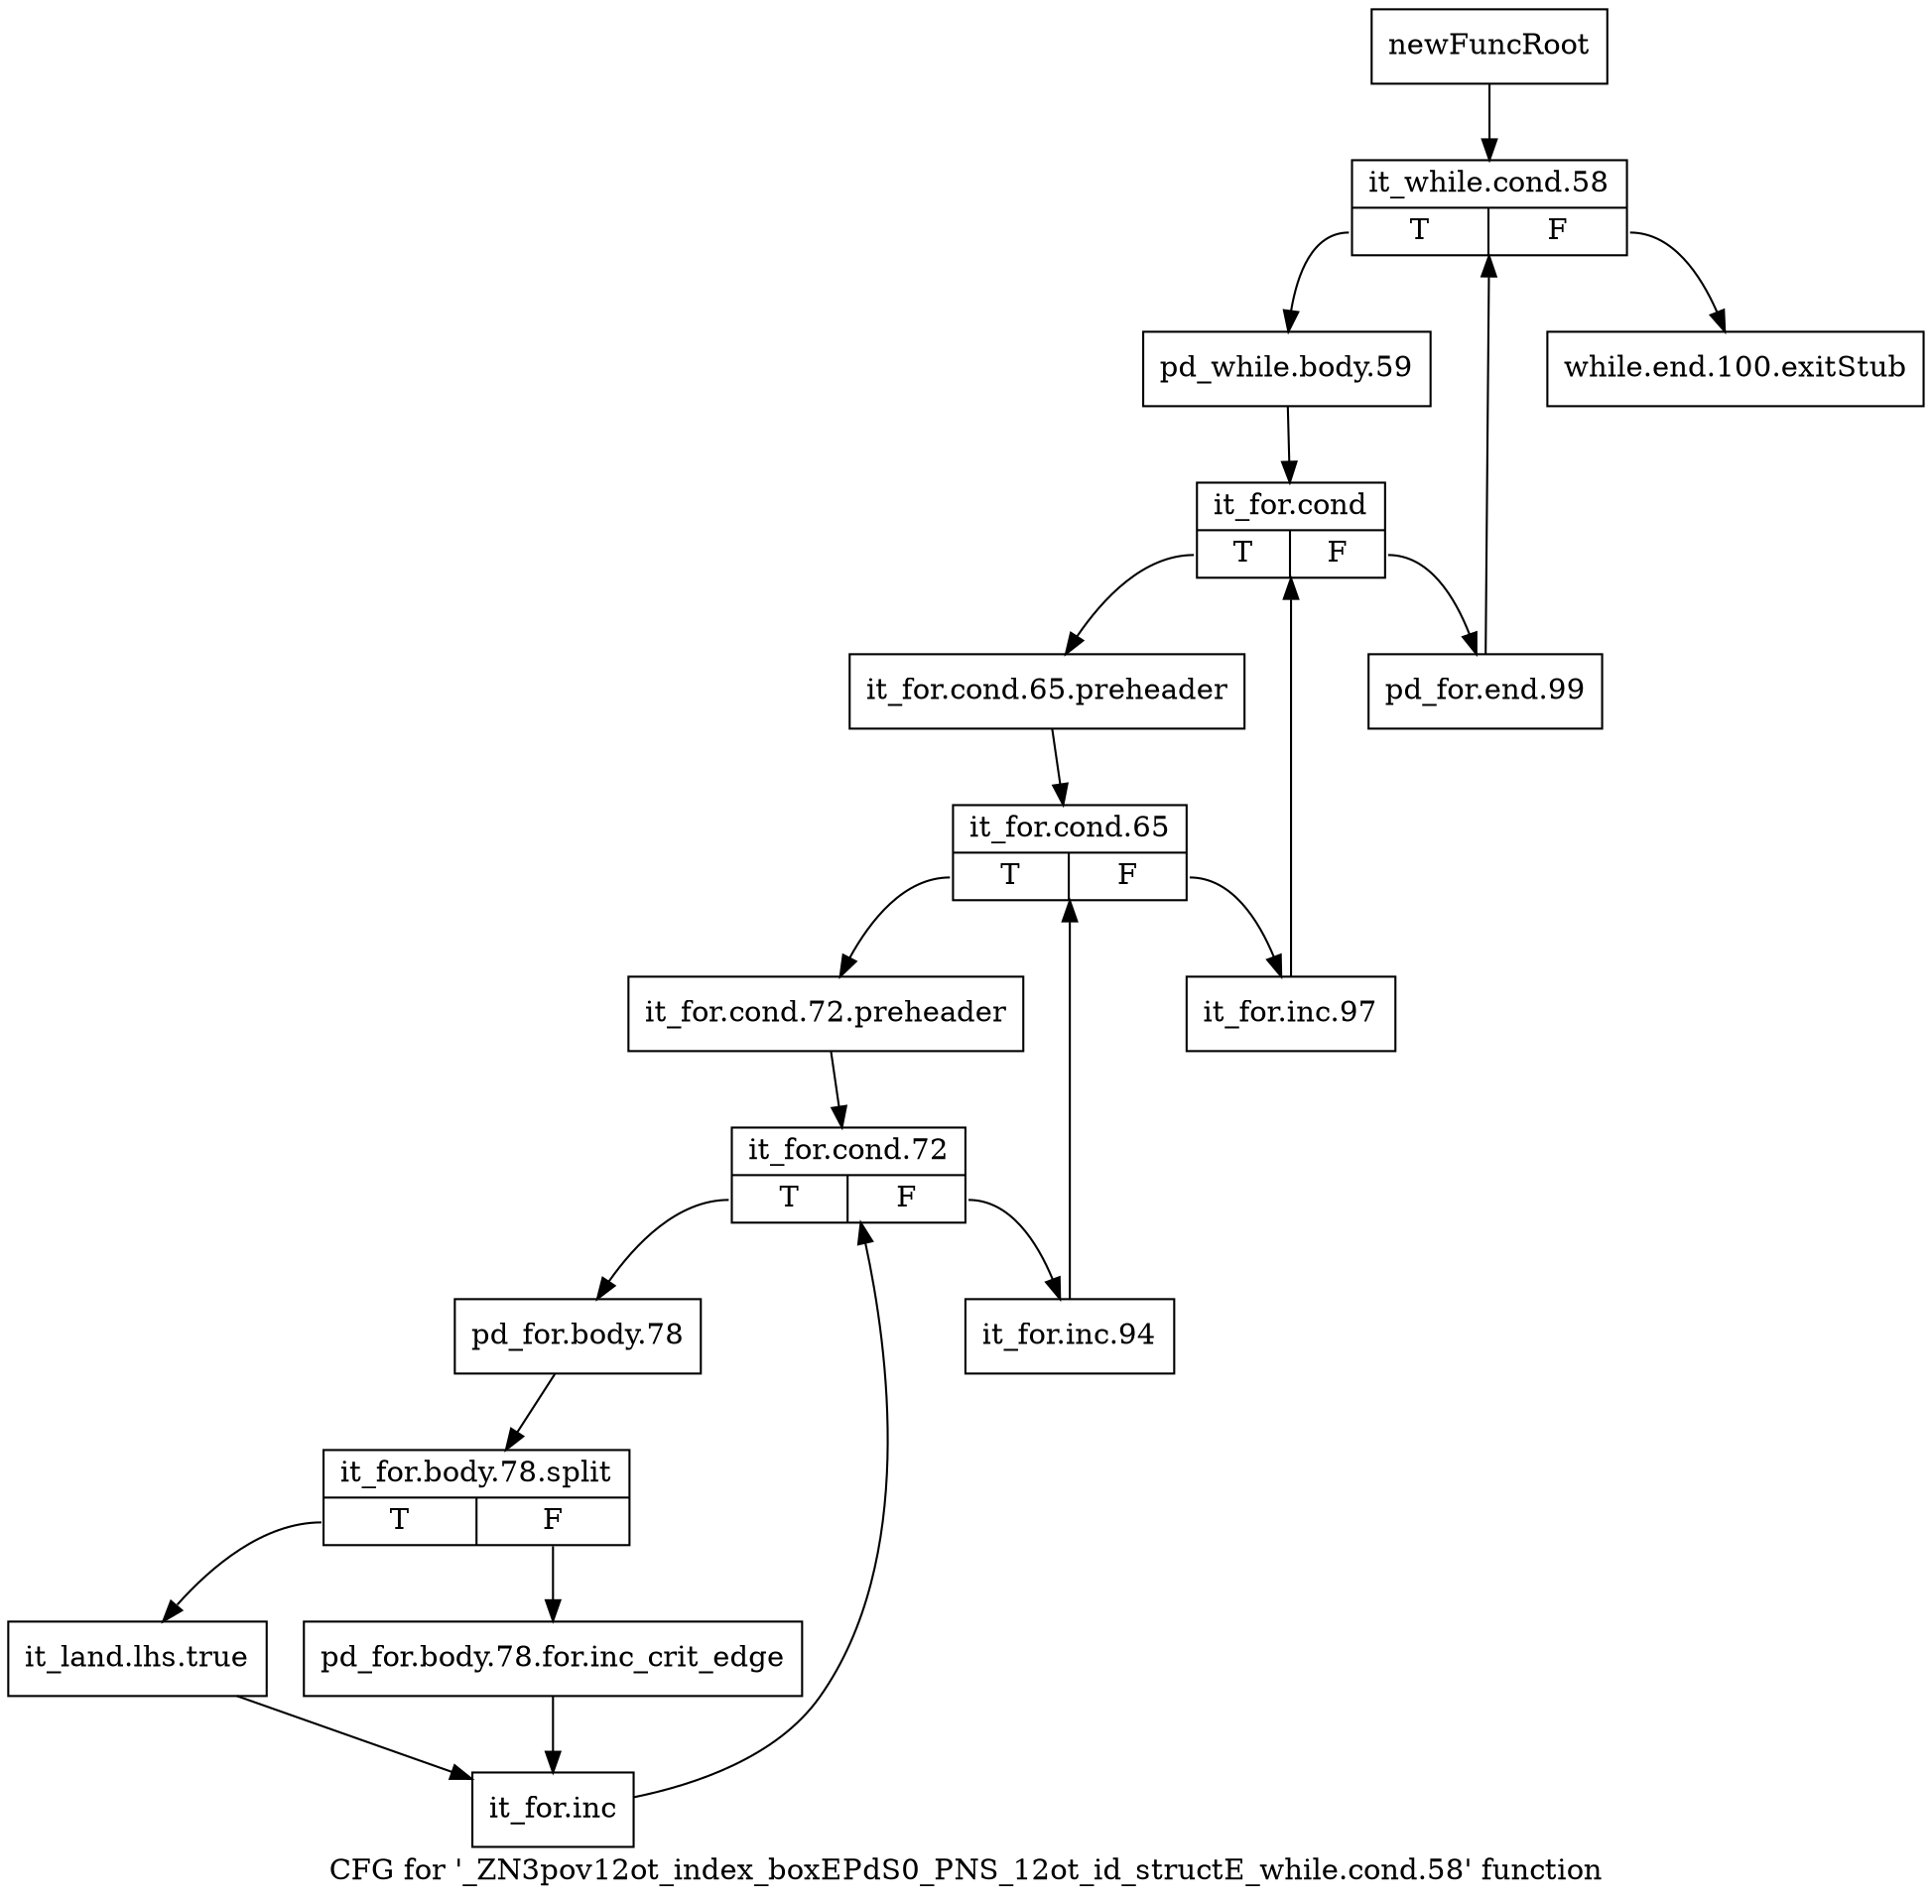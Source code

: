 digraph "CFG for '_ZN3pov12ot_index_boxEPdS0_PNS_12ot_id_structE_while.cond.58' function" {
	label="CFG for '_ZN3pov12ot_index_boxEPdS0_PNS_12ot_id_structE_while.cond.58' function";

	Node0x26dfe60 [shape=record,label="{newFuncRoot}"];
	Node0x26dfe60 -> Node0x26dff00;
	Node0x26dfeb0 [shape=record,label="{while.end.100.exitStub}"];
	Node0x26dff00 [shape=record,label="{it_while.cond.58|{<s0>T|<s1>F}}"];
	Node0x26dff00:s0 -> Node0x26dff50;
	Node0x26dff00:s1 -> Node0x26dfeb0;
	Node0x26dff50 [shape=record,label="{pd_while.body.59}"];
	Node0x26dff50 -> Node0x26dffa0;
	Node0x26dffa0 [shape=record,label="{it_for.cond|{<s0>T|<s1>F}}"];
	Node0x26dffa0:s0 -> Node0x26e0040;
	Node0x26dffa0:s1 -> Node0x26dfff0;
	Node0x26dfff0 [shape=record,label="{pd_for.end.99}"];
	Node0x26dfff0 -> Node0x26dff00;
	Node0x26e0040 [shape=record,label="{it_for.cond.65.preheader}"];
	Node0x26e0040 -> Node0x26e0090;
	Node0x26e0090 [shape=record,label="{it_for.cond.65|{<s0>T|<s1>F}}"];
	Node0x26e0090:s0 -> Node0x26e0130;
	Node0x26e0090:s1 -> Node0x26e00e0;
	Node0x26e00e0 [shape=record,label="{it_for.inc.97}"];
	Node0x26e00e0 -> Node0x26dffa0;
	Node0x26e0130 [shape=record,label="{it_for.cond.72.preheader}"];
	Node0x26e0130 -> Node0x26e0180;
	Node0x26e0180 [shape=record,label="{it_for.cond.72|{<s0>T|<s1>F}}"];
	Node0x26e0180:s0 -> Node0x26e0220;
	Node0x26e0180:s1 -> Node0x26e01d0;
	Node0x26e01d0 [shape=record,label="{it_for.inc.94}"];
	Node0x26e01d0 -> Node0x26e0090;
	Node0x26e0220 [shape=record,label="{pd_for.body.78}"];
	Node0x26e0220 -> Node0x3672d60;
	Node0x3672d60 [shape=record,label="{it_for.body.78.split|{<s0>T|<s1>F}}"];
	Node0x3672d60:s0 -> Node0x26e02c0;
	Node0x3672d60:s1 -> Node0x26e0270;
	Node0x26e0270 [shape=record,label="{pd_for.body.78.for.inc_crit_edge}"];
	Node0x26e0270 -> Node0x26e0310;
	Node0x26e02c0 [shape=record,label="{it_land.lhs.true}"];
	Node0x26e02c0 -> Node0x26e0310;
	Node0x26e0310 [shape=record,label="{it_for.inc}"];
	Node0x26e0310 -> Node0x26e0180;
}
